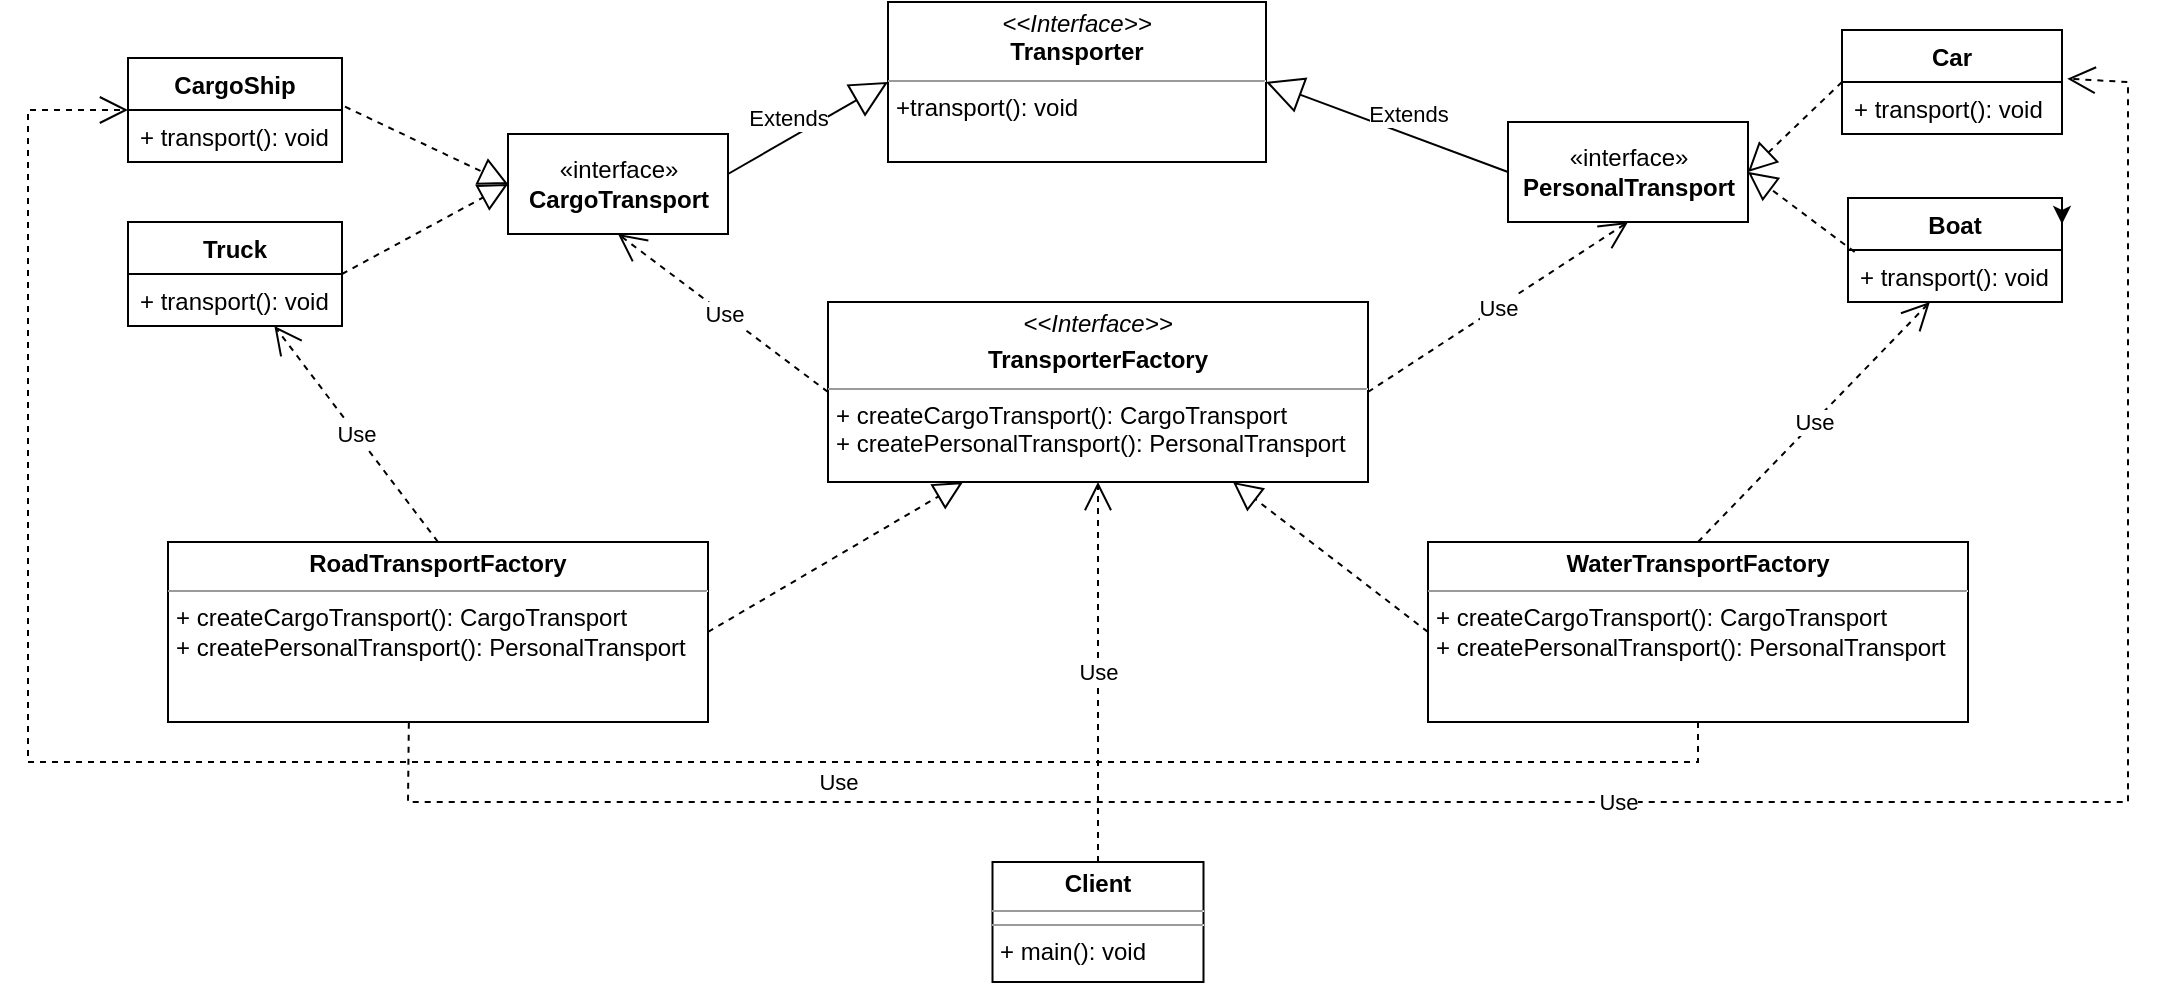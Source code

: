 <mxfile version="17.4.3" type="device"><diagram id="C5RBs43oDa-KdzZeNtuy" name="Page-1"><mxGraphModel dx="1502" dy="574" grid="1" gridSize="10" guides="1" tooltips="1" connect="1" arrows="1" fold="1" page="0" pageScale="1" pageWidth="827" pageHeight="1169" math="0" shadow="0"><root><mxCell id="WIyWlLk6GJQsqaUBKTNV-0"/><mxCell id="WIyWlLk6GJQsqaUBKTNV-1" parent="WIyWlLk6GJQsqaUBKTNV-0"/><mxCell id="a2uL5w-eChV0OkFElyEd-1" value="&lt;p style=&quot;margin: 0px ; margin-top: 4px ; text-align: center&quot;&gt;&lt;i&gt;&amp;lt;&amp;lt;Interface&amp;gt;&amp;gt;&lt;/i&gt;&lt;br&gt;&lt;b&gt;Transporter&lt;/b&gt;&lt;br&gt;&lt;/p&gt;&lt;hr size=&quot;1&quot;&gt;&lt;p style=&quot;margin: 0px ; margin-left: 4px&quot;&gt;+transport(): void&lt;br&gt;&lt;/p&gt;" style="verticalAlign=top;align=left;overflow=fill;fontSize=12;fontFamily=Helvetica;html=1;" parent="WIyWlLk6GJQsqaUBKTNV-1" vertex="1"><mxGeometry x="200" y="10" width="189" height="80" as="geometry"/></mxCell><mxCell id="a2uL5w-eChV0OkFElyEd-2" value="«interface»&lt;br&gt;&lt;b&gt;CargoTransport&lt;/b&gt;" style="html=1;" parent="WIyWlLk6GJQsqaUBKTNV-1" vertex="1"><mxGeometry x="10" y="76" width="110" height="50" as="geometry"/></mxCell><mxCell id="a2uL5w-eChV0OkFElyEd-3" value="«interface»&lt;br&gt;&lt;b&gt;PersonalTransport&lt;/b&gt;" style="html=1;" parent="WIyWlLk6GJQsqaUBKTNV-1" vertex="1"><mxGeometry x="510" y="70" width="120" height="50" as="geometry"/></mxCell><mxCell id="a2uL5w-eChV0OkFElyEd-5" value="&lt;p style=&quot;margin: 0px ; margin-top: 4px ; text-align: center&quot;&gt;&lt;i&gt;&amp;lt;&amp;lt;Interface&amp;gt;&amp;gt;&lt;/i&gt;&lt;/p&gt;&lt;p style=&quot;margin: 0px ; margin-top: 4px ; text-align: center&quot;&gt;&lt;b&gt;TransporterFactory&lt;/b&gt;&lt;br&gt;&lt;/p&gt;&lt;hr size=&quot;1&quot;&gt;&lt;p style=&quot;margin: 0px ; margin-left: 4px&quot;&gt;+ createCargoTransport(): CargoTransport&lt;br&gt;+ createPersonalTransport(): PersonalTransport&lt;br&gt;&lt;/p&gt;" style="verticalAlign=top;align=left;overflow=fill;fontSize=12;fontFamily=Helvetica;html=1;" parent="WIyWlLk6GJQsqaUBKTNV-1" vertex="1"><mxGeometry x="170" y="160" width="270" height="90" as="geometry"/></mxCell><mxCell id="a2uL5w-eChV0OkFElyEd-6" value="&lt;p style=&quot;margin: 0px ; margin-top: 4px ; text-align: center&quot;&gt;&lt;b&gt;RoadTransportFactory&lt;/b&gt;&lt;/p&gt;&lt;hr size=&quot;1&quot;&gt;&lt;p style=&quot;margin: 0px ; margin-left: 4px&quot;&gt;+ createCargoTransport(): CargoTransport&lt;br&gt;+ createPersonalTransport(): PersonalTransport&lt;br&gt;&lt;/p&gt;&lt;p style=&quot;margin: 0px ; margin-left: 4px&quot;&gt;&lt;/p&gt;" style="verticalAlign=top;align=left;overflow=fill;fontSize=12;fontFamily=Helvetica;html=1;" parent="WIyWlLk6GJQsqaUBKTNV-1" vertex="1"><mxGeometry x="-160" y="280" width="270" height="90" as="geometry"/></mxCell><mxCell id="a2uL5w-eChV0OkFElyEd-7" value="&lt;p style=&quot;margin: 0px ; margin-top: 4px ; text-align: center&quot;&gt;&lt;b&gt;WaterTransportFactory&lt;/b&gt;&lt;/p&gt;&lt;hr size=&quot;1&quot;&gt;&lt;p style=&quot;margin: 0px ; margin-left: 4px&quot;&gt;+ createCargoTransport(): CargoTransport&lt;br&gt;+ createPersonalTransport(): PersonalTransport&lt;br&gt;&lt;/p&gt;&lt;p style=&quot;margin: 0px ; margin-left: 4px&quot;&gt;&lt;/p&gt;" style="verticalAlign=top;align=left;overflow=fill;fontSize=12;fontFamily=Helvetica;html=1;" parent="WIyWlLk6GJQsqaUBKTNV-1" vertex="1"><mxGeometry x="470" y="280" width="270" height="90" as="geometry"/></mxCell><mxCell id="a2uL5w-eChV0OkFElyEd-8" value="Boat" style="swimlane;fontStyle=1;align=center;verticalAlign=top;childLayout=stackLayout;horizontal=1;startSize=26;horizontalStack=0;resizeParent=1;resizeParentMax=0;resizeLast=0;collapsible=1;marginBottom=0;" parent="WIyWlLk6GJQsqaUBKTNV-1" vertex="1"><mxGeometry x="680" y="108" width="107" height="52" as="geometry"/></mxCell><mxCell id="a2uL5w-eChV0OkFElyEd-11" value="+ transport(): void" style="text;strokeColor=none;fillColor=none;align=left;verticalAlign=top;spacingLeft=4;spacingRight=4;overflow=hidden;rotatable=0;points=[[0,0.5],[1,0.5]];portConstraint=eastwest;" parent="a2uL5w-eChV0OkFElyEd-8" vertex="1"><mxGeometry y="26" width="107" height="26" as="geometry"/></mxCell><mxCell id="a2uL5w-eChV0OkFElyEd-12" value="Car" style="swimlane;fontStyle=1;align=center;verticalAlign=top;childLayout=stackLayout;horizontal=1;startSize=26;horizontalStack=0;resizeParent=1;resizeParentMax=0;resizeLast=0;collapsible=1;marginBottom=0;" parent="WIyWlLk6GJQsqaUBKTNV-1" vertex="1"><mxGeometry x="677" y="24" width="110" height="52" as="geometry"/></mxCell><mxCell id="a2uL5w-eChV0OkFElyEd-13" value="+ transport(): void" style="text;strokeColor=none;fillColor=none;align=left;verticalAlign=top;spacingLeft=4;spacingRight=4;overflow=hidden;rotatable=0;points=[[0,0.5],[1,0.5]];portConstraint=eastwest;" parent="a2uL5w-eChV0OkFElyEd-12" vertex="1"><mxGeometry y="26" width="110" height="26" as="geometry"/></mxCell><mxCell id="a2uL5w-eChV0OkFElyEd-14" value="CargoShip" style="swimlane;fontStyle=1;align=center;verticalAlign=top;childLayout=stackLayout;horizontal=1;startSize=26;horizontalStack=0;resizeParent=1;resizeParentMax=0;resizeLast=0;collapsible=1;marginBottom=0;" parent="WIyWlLk6GJQsqaUBKTNV-1" vertex="1"><mxGeometry x="-180" y="38" width="107" height="52" as="geometry"/></mxCell><mxCell id="a2uL5w-eChV0OkFElyEd-15" value="+ transport(): void" style="text;strokeColor=none;fillColor=none;align=left;verticalAlign=top;spacingLeft=4;spacingRight=4;overflow=hidden;rotatable=0;points=[[0,0.5],[1,0.5]];portConstraint=eastwest;" parent="a2uL5w-eChV0OkFElyEd-14" vertex="1"><mxGeometry y="26" width="107" height="26" as="geometry"/></mxCell><mxCell id="a2uL5w-eChV0OkFElyEd-16" value="Truck" style="swimlane;fontStyle=1;align=center;verticalAlign=top;childLayout=stackLayout;horizontal=1;startSize=26;horizontalStack=0;resizeParent=1;resizeParentMax=0;resizeLast=0;collapsible=1;marginBottom=0;" parent="WIyWlLk6GJQsqaUBKTNV-1" vertex="1"><mxGeometry x="-180" y="120" width="107" height="52" as="geometry"/></mxCell><mxCell id="a2uL5w-eChV0OkFElyEd-17" value="+ transport(): void" style="text;strokeColor=none;fillColor=none;align=left;verticalAlign=top;spacingLeft=4;spacingRight=4;overflow=hidden;rotatable=0;points=[[0,0.5],[1,0.5]];portConstraint=eastwest;" parent="a2uL5w-eChV0OkFElyEd-16" vertex="1"><mxGeometry y="26" width="107" height="26" as="geometry"/></mxCell><mxCell id="a2uL5w-eChV0OkFElyEd-18" value="Extends" style="endArrow=block;endSize=16;endFill=0;html=1;rounded=0;entryX=1;entryY=0.5;entryDx=0;entryDy=0;exitX=0;exitY=0.5;exitDx=0;exitDy=0;" parent="WIyWlLk6GJQsqaUBKTNV-1" source="a2uL5w-eChV0OkFElyEd-3" target="a2uL5w-eChV0OkFElyEd-1" edge="1"><mxGeometry x="-0.119" y="-10" width="160" relative="1" as="geometry"><mxPoint x="585" y="239.33" as="sourcePoint"/><mxPoint x="425" y="239.33" as="targetPoint"/><Array as="points"/><mxPoint as="offset"/></mxGeometry></mxCell><mxCell id="a2uL5w-eChV0OkFElyEd-19" value="Extends" style="endArrow=block;endSize=16;endFill=0;html=1;rounded=0;exitX=1;exitY=0.4;exitDx=0;exitDy=0;exitPerimeter=0;entryX=0;entryY=0.5;entryDx=0;entryDy=0;" parent="WIyWlLk6GJQsqaUBKTNV-1" source="a2uL5w-eChV0OkFElyEd-2" target="a2uL5w-eChV0OkFElyEd-1" edge="1"><mxGeometry x="-0.143" y="10" width="160" relative="1" as="geometry"><mxPoint x="191.5" y="340.67" as="sourcePoint"/><mxPoint x="90.5" y="220" as="targetPoint"/><mxPoint x="1" as="offset"/></mxGeometry></mxCell><mxCell id="a2uL5w-eChV0OkFElyEd-22" value="" style="endArrow=block;dashed=1;endFill=0;endSize=12;html=1;rounded=0;exitX=1.014;exitY=-0.064;exitDx=0;exitDy=0;exitPerimeter=0;" parent="WIyWlLk6GJQsqaUBKTNV-1" source="a2uL5w-eChV0OkFElyEd-15" edge="1"><mxGeometry width="160" relative="1" as="geometry"><mxPoint x="140" y="310" as="sourcePoint"/><mxPoint x="10" y="101" as="targetPoint"/></mxGeometry></mxCell><mxCell id="a2uL5w-eChV0OkFElyEd-23" value="" style="endArrow=block;dashed=1;endFill=0;endSize=12;html=1;rounded=0;exitX=1;exitY=0.5;exitDx=0;exitDy=0;entryX=0;entryY=0.5;entryDx=0;entryDy=0;" parent="WIyWlLk6GJQsqaUBKTNV-1" source="a2uL5w-eChV0OkFElyEd-16" target="a2uL5w-eChV0OkFElyEd-2" edge="1"><mxGeometry width="160" relative="1" as="geometry"><mxPoint x="144.725" y="347.66" as="sourcePoint"/><mxPoint x="100" y="270" as="targetPoint"/></mxGeometry></mxCell><mxCell id="a2uL5w-eChV0OkFElyEd-25" value="" style="endArrow=block;dashed=1;endFill=0;endSize=12;html=1;rounded=0;entryX=1;entryY=0.5;entryDx=0;entryDy=0;exitX=0.031;exitY=0.038;exitDx=0;exitDy=0;exitPerimeter=0;" parent="WIyWlLk6GJQsqaUBKTNV-1" source="a2uL5w-eChV0OkFElyEd-11" target="a2uL5w-eChV0OkFElyEd-3" edge="1"><mxGeometry width="160" relative="1" as="geometry"><mxPoint x="550" y="250" as="sourcePoint"/><mxPoint x="540" y="270" as="targetPoint"/></mxGeometry></mxCell><mxCell id="a2uL5w-eChV0OkFElyEd-26" value="" style="endArrow=block;dashed=1;endFill=0;endSize=12;html=1;rounded=0;exitX=0;exitY=0.5;exitDx=0;exitDy=0;entryX=1;entryY=0.5;entryDx=0;entryDy=0;" parent="WIyWlLk6GJQsqaUBKTNV-1" source="a2uL5w-eChV0OkFElyEd-12" target="a2uL5w-eChV0OkFElyEd-3" edge="1"><mxGeometry width="160" relative="1" as="geometry"><mxPoint x="680" y="192" as="sourcePoint"/><mxPoint x="630" y="100" as="targetPoint"/></mxGeometry></mxCell><mxCell id="a2uL5w-eChV0OkFElyEd-27" value="Use" style="endArrow=open;endSize=12;dashed=1;html=1;rounded=0;exitX=1;exitY=0.5;exitDx=0;exitDy=0;entryX=0.5;entryY=1;entryDx=0;entryDy=0;" parent="WIyWlLk6GJQsqaUBKTNV-1" source="a2uL5w-eChV0OkFElyEd-5" target="a2uL5w-eChV0OkFElyEd-3" edge="1"><mxGeometry width="160" relative="1" as="geometry"><mxPoint x="330" y="290" as="sourcePoint"/><mxPoint x="490" y="290" as="targetPoint"/></mxGeometry></mxCell><mxCell id="a2uL5w-eChV0OkFElyEd-28" value="Use" style="endArrow=open;endSize=12;dashed=1;html=1;rounded=0;entryX=0.5;entryY=1;entryDx=0;entryDy=0;exitX=0;exitY=0.5;exitDx=0;exitDy=0;" parent="WIyWlLk6GJQsqaUBKTNV-1" source="a2uL5w-eChV0OkFElyEd-5" target="a2uL5w-eChV0OkFElyEd-2" edge="1"><mxGeometry width="160" relative="1" as="geometry"><mxPoint x="330" y="290" as="sourcePoint"/><mxPoint x="490" y="290" as="targetPoint"/></mxGeometry></mxCell><mxCell id="a2uL5w-eChV0OkFElyEd-29" value="" style="endArrow=block;dashed=1;endFill=0;endSize=12;html=1;rounded=0;entryX=0.25;entryY=1;entryDx=0;entryDy=0;exitX=1;exitY=0.5;exitDx=0;exitDy=0;" parent="WIyWlLk6GJQsqaUBKTNV-1" source="a2uL5w-eChV0OkFElyEd-6" target="a2uL5w-eChV0OkFElyEd-5" edge="1"><mxGeometry width="160" relative="1" as="geometry"><mxPoint x="490" y="290" as="sourcePoint"/><mxPoint x="330" y="290" as="targetPoint"/></mxGeometry></mxCell><mxCell id="a2uL5w-eChV0OkFElyEd-30" value="" style="endArrow=block;dashed=1;endFill=0;endSize=12;html=1;rounded=0;exitX=0;exitY=0.5;exitDx=0;exitDy=0;entryX=0.75;entryY=1;entryDx=0;entryDy=0;" parent="WIyWlLk6GJQsqaUBKTNV-1" source="a2uL5w-eChV0OkFElyEd-7" edge="1" target="a2uL5w-eChV0OkFElyEd-5"><mxGeometry width="160" relative="1" as="geometry"><mxPoint x="120" y="365" as="sourcePoint"/><mxPoint x="300" y="250" as="targetPoint"/></mxGeometry></mxCell><mxCell id="a2uL5w-eChV0OkFElyEd-33" style="edgeStyle=orthogonalEdgeStyle;rounded=0;orthogonalLoop=1;jettySize=auto;html=1;exitX=1;exitY=0;exitDx=0;exitDy=0;entryX=1;entryY=0.25;entryDx=0;entryDy=0;" parent="WIyWlLk6GJQsqaUBKTNV-1" source="a2uL5w-eChV0OkFElyEd-8" target="a2uL5w-eChV0OkFElyEd-8" edge="1"><mxGeometry relative="1" as="geometry"/></mxCell><mxCell id="a2uL5w-eChV0OkFElyEd-34" value="Use" style="endArrow=open;endSize=12;dashed=1;html=1;rounded=0;exitX=0.5;exitY=0;exitDx=0;exitDy=0;" parent="WIyWlLk6GJQsqaUBKTNV-1" source="a2uL5w-eChV0OkFElyEd-6" target="a2uL5w-eChV0OkFElyEd-16" edge="1"><mxGeometry width="160" relative="1" as="geometry"><mxPoint x="330" y="290" as="sourcePoint"/><mxPoint x="490" y="290" as="targetPoint"/></mxGeometry></mxCell><mxCell id="a2uL5w-eChV0OkFElyEd-36" value="Use" style="endArrow=open;endSize=12;dashed=1;html=1;rounded=0;exitX=0.5;exitY=0;exitDx=0;exitDy=0;" parent="WIyWlLk6GJQsqaUBKTNV-1" target="a2uL5w-eChV0OkFElyEd-11" edge="1" source="a2uL5w-eChV0OkFElyEd-7"><mxGeometry width="160" relative="1" as="geometry"><mxPoint x="590" y="310" as="sourcePoint"/><mxPoint x="490" y="290" as="targetPoint"/></mxGeometry></mxCell><mxCell id="a2uL5w-eChV0OkFElyEd-37" value="Use" style="endArrow=open;endSize=12;dashed=1;html=1;rounded=0;exitX=0.5;exitY=1;exitDx=0;exitDy=0;entryX=0;entryY=0.5;entryDx=0;entryDy=0;" parent="WIyWlLk6GJQsqaUBKTNV-1" source="a2uL5w-eChV0OkFElyEd-7" target="a2uL5w-eChV0OkFElyEd-14" edge="1"><mxGeometry x="-0.267" y="10" width="160" relative="1" as="geometry"><mxPoint x="140" y="620" as="sourcePoint"/><mxPoint x="272.055" y="470" as="targetPoint"/><Array as="points"><mxPoint x="605" y="390"/><mxPoint x="280" y="390"/><mxPoint x="-230" y="390"/><mxPoint x="-230" y="280"/><mxPoint x="-230" y="160"/><mxPoint x="-230" y="64"/></Array><mxPoint x="1" as="offset"/></mxGeometry></mxCell><mxCell id="a2uL5w-eChV0OkFElyEd-38" value="Use" style="endArrow=open;endSize=12;dashed=1;html=1;rounded=0;exitX=0.446;exitY=1.004;exitDx=0;exitDy=0;exitPerimeter=0;entryX=1.024;entryY=-0.064;entryDx=0;entryDy=0;entryPerimeter=0;" parent="WIyWlLk6GJQsqaUBKTNV-1" source="a2uL5w-eChV0OkFElyEd-6" target="a2uL5w-eChV0OkFElyEd-13" edge="1"><mxGeometry width="160" relative="1" as="geometry"><mxPoint x="170" y="470" as="sourcePoint"/><mxPoint x="330" y="470" as="targetPoint"/><Array as="points"><mxPoint x="-40" y="410"/><mxPoint x="820" y="410"/><mxPoint x="820" y="300"/><mxPoint x="820" y="150"/><mxPoint x="820" y="50"/></Array></mxGeometry></mxCell><mxCell id="v79kkDZtTdAV9_Xxh1L_-0" value="&lt;p style=&quot;margin: 0px ; margin-top: 4px ; text-align: center&quot;&gt;&lt;b&gt;Client&lt;/b&gt;&lt;/p&gt;&lt;hr size=&quot;1&quot;&gt;&lt;hr size=&quot;1&quot;&gt;&lt;p style=&quot;margin: 0px ; margin-left: 4px&quot;&gt;+ main(): void&lt;br&gt;&lt;/p&gt;" style="verticalAlign=top;align=left;overflow=fill;fontSize=12;fontFamily=Helvetica;html=1;" vertex="1" parent="WIyWlLk6GJQsqaUBKTNV-1"><mxGeometry x="252.25" y="440" width="105.5" height="60" as="geometry"/></mxCell><mxCell id="v79kkDZtTdAV9_Xxh1L_-1" value="Use" style="endArrow=open;endSize=12;dashed=1;html=1;rounded=0;exitX=0.5;exitY=0;exitDx=0;exitDy=0;entryX=0.5;entryY=1;entryDx=0;entryDy=0;" edge="1" parent="WIyWlLk6GJQsqaUBKTNV-1" source="v79kkDZtTdAV9_Xxh1L_-0" target="a2uL5w-eChV0OkFElyEd-5"><mxGeometry width="160" relative="1" as="geometry"><mxPoint x="210" y="290" as="sourcePoint"/><mxPoint x="370" y="290" as="targetPoint"/></mxGeometry></mxCell></root></mxGraphModel></diagram></mxfile>